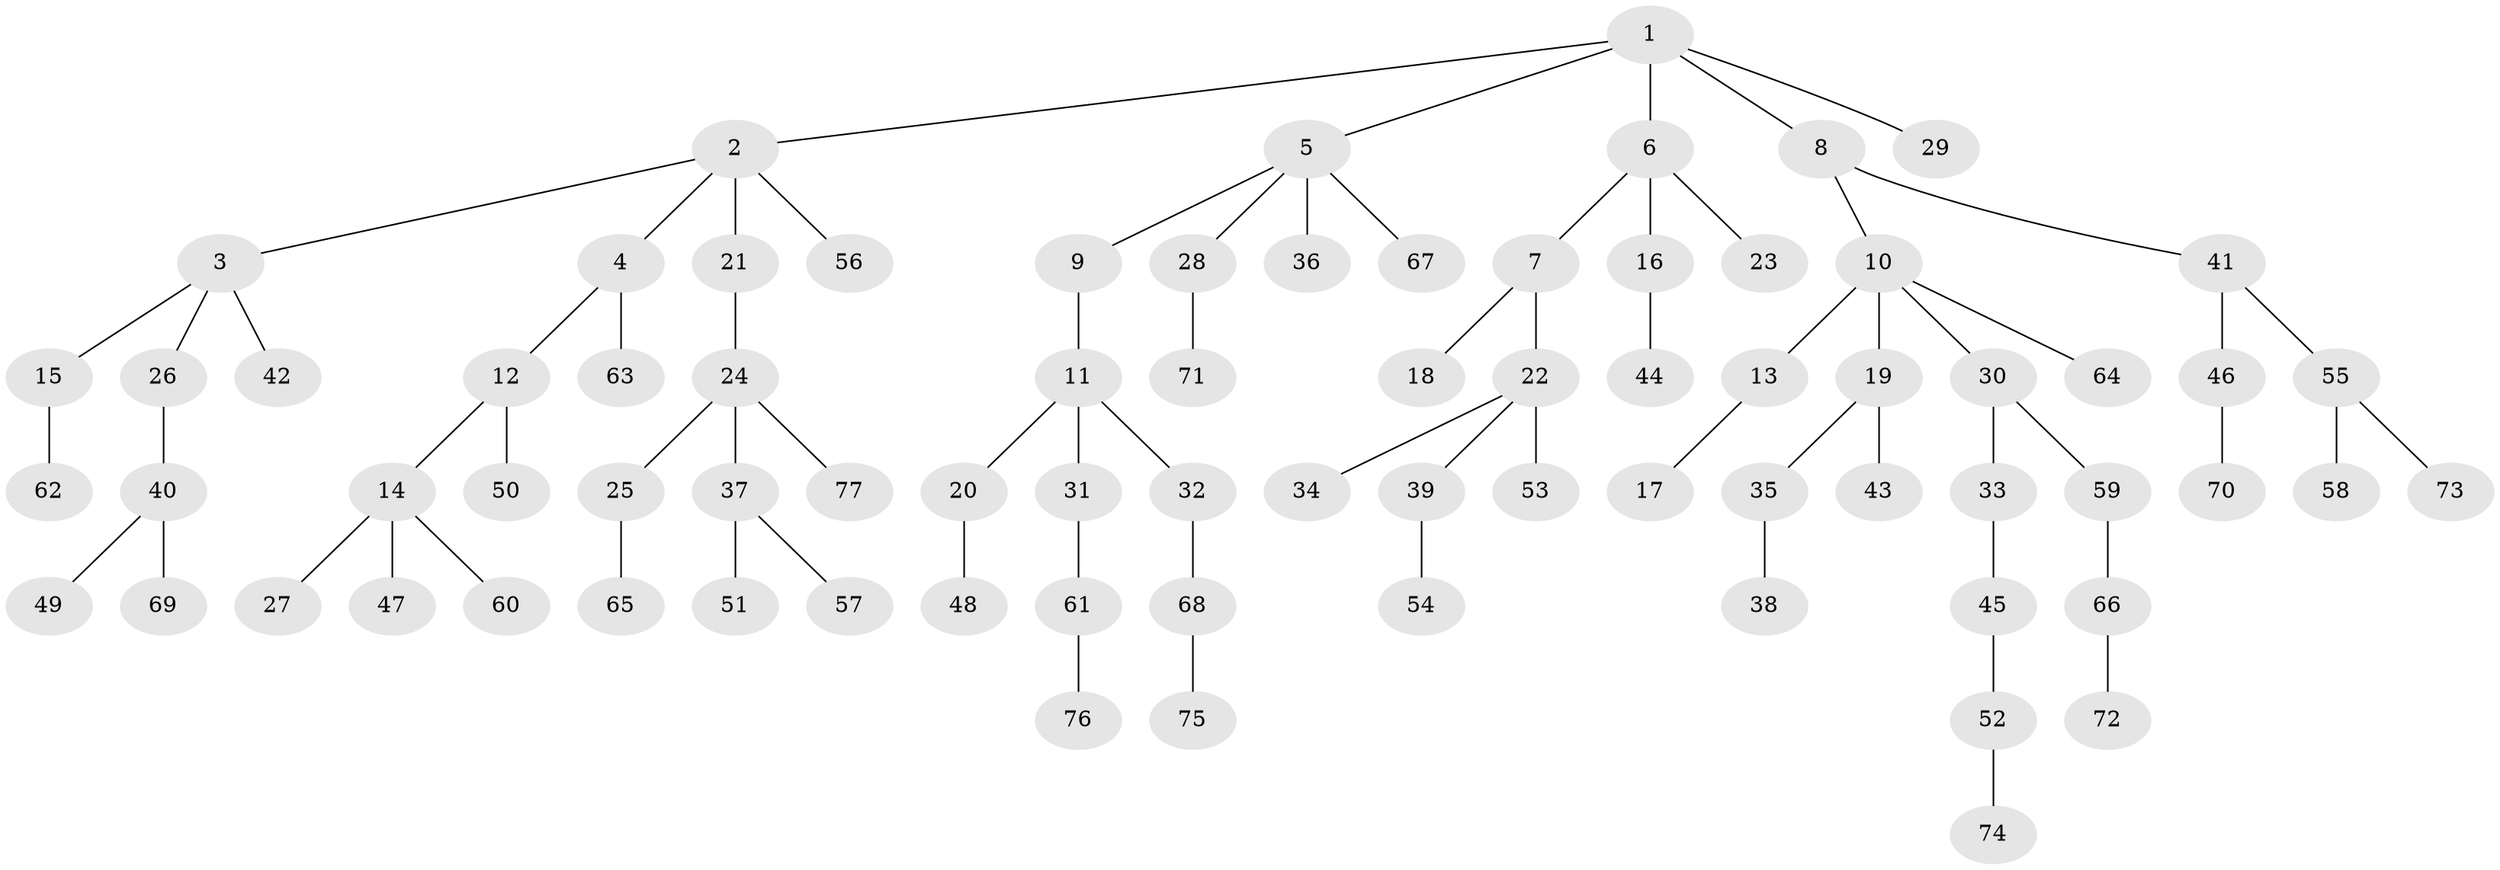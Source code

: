 // Generated by graph-tools (version 1.1) at 2025/37/03/09/25 02:37:01]
// undirected, 77 vertices, 76 edges
graph export_dot {
graph [start="1"]
  node [color=gray90,style=filled];
  1;
  2;
  3;
  4;
  5;
  6;
  7;
  8;
  9;
  10;
  11;
  12;
  13;
  14;
  15;
  16;
  17;
  18;
  19;
  20;
  21;
  22;
  23;
  24;
  25;
  26;
  27;
  28;
  29;
  30;
  31;
  32;
  33;
  34;
  35;
  36;
  37;
  38;
  39;
  40;
  41;
  42;
  43;
  44;
  45;
  46;
  47;
  48;
  49;
  50;
  51;
  52;
  53;
  54;
  55;
  56;
  57;
  58;
  59;
  60;
  61;
  62;
  63;
  64;
  65;
  66;
  67;
  68;
  69;
  70;
  71;
  72;
  73;
  74;
  75;
  76;
  77;
  1 -- 2;
  1 -- 5;
  1 -- 6;
  1 -- 8;
  1 -- 29;
  2 -- 3;
  2 -- 4;
  2 -- 21;
  2 -- 56;
  3 -- 15;
  3 -- 26;
  3 -- 42;
  4 -- 12;
  4 -- 63;
  5 -- 9;
  5 -- 28;
  5 -- 36;
  5 -- 67;
  6 -- 7;
  6 -- 16;
  6 -- 23;
  7 -- 18;
  7 -- 22;
  8 -- 10;
  8 -- 41;
  9 -- 11;
  10 -- 13;
  10 -- 19;
  10 -- 30;
  10 -- 64;
  11 -- 20;
  11 -- 31;
  11 -- 32;
  12 -- 14;
  12 -- 50;
  13 -- 17;
  14 -- 27;
  14 -- 47;
  14 -- 60;
  15 -- 62;
  16 -- 44;
  19 -- 35;
  19 -- 43;
  20 -- 48;
  21 -- 24;
  22 -- 34;
  22 -- 39;
  22 -- 53;
  24 -- 25;
  24 -- 37;
  24 -- 77;
  25 -- 65;
  26 -- 40;
  28 -- 71;
  30 -- 33;
  30 -- 59;
  31 -- 61;
  32 -- 68;
  33 -- 45;
  35 -- 38;
  37 -- 51;
  37 -- 57;
  39 -- 54;
  40 -- 49;
  40 -- 69;
  41 -- 46;
  41 -- 55;
  45 -- 52;
  46 -- 70;
  52 -- 74;
  55 -- 58;
  55 -- 73;
  59 -- 66;
  61 -- 76;
  66 -- 72;
  68 -- 75;
}
